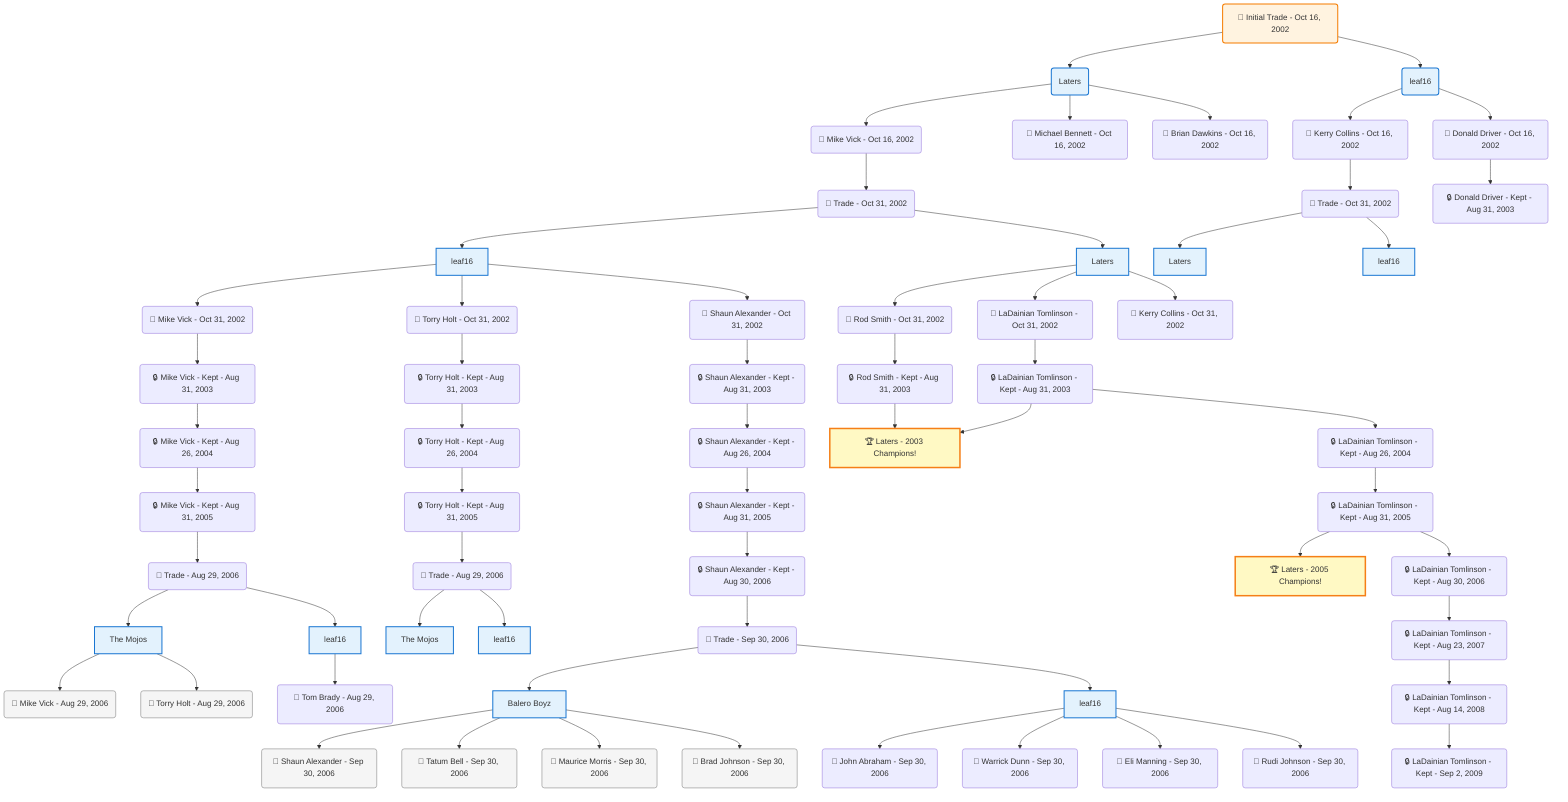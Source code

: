 flowchart TD

    TRADE_MAIN("🔄 Initial Trade - Oct 16, 2002")
    TEAM_1("Laters")
    TEAM_2("leaf16")
    NODE_64b9c511-e8e5-4d1c-a31d-3457d4ef4b51("🔄 Mike Vick - Oct 16, 2002")
    TRADE_ecb363f6-749f-4b78-81b5-ac8cc8dfc2c8_3("🔄 Trade - Oct 31, 2002")
    TEAM_66fb98f4-89a7-45f9-893a-b41d71e6249d_4["leaf16"]
    NODE_b8a6bd45-6869-47d5-943a-c70f6141281e("🔄 Mike Vick - Oct 31, 2002")
    NODE_06941645-2324-46b3-95db-ec2968b43d72("🔒 Mike Vick - Kept - Aug 31, 2003")
    NODE_bbd816d6-e209-45ba-915e-ddc54b30da69("🔒 Mike Vick - Kept - Aug 26, 2004")
    NODE_1e936bd3-5f43-4b4e-ab56-0b1434315a9f("🔒 Mike Vick - Kept - Aug 31, 2005")
    TRADE_4b4200bc-f4f8-4c0a-91e9-3bcf023a19fc_5("🔄 Trade - Aug 29, 2006")
    TEAM_bbe2d0ad-54cf-4c22-be82-b2a5f262a157_6["The Mojos"]
    NODE_a84b1339-2222-46b2-afd2-1d93bebc3e81("🔄 Mike Vick - Aug 29, 2006")
    NODE_731880e4-cb9b-41c6-ba9e-4b35c4064782("🔄 Torry Holt - Aug 29, 2006")
    TEAM_66fb98f4-89a7-45f9-893a-b41d71e6249d_7["leaf16"]
    NODE_3b5c6ad6-6bc1-4c4a-9de7-34666e225c10("🔄 Tom Brady - Aug 29, 2006")
    NODE_4152bb42-d8bd-4bf0-b1a6-5b8b44d0be4e("🔄 Torry Holt - Oct 31, 2002")
    NODE_0fca75bb-6486-4f38-89b3-cc123021bf5a("🔒 Torry Holt - Kept - Aug 31, 2003")
    NODE_507e3b8c-1b93-4784-ba2c-683be1d3e430("🔒 Torry Holt - Kept - Aug 26, 2004")
    NODE_dab64b72-be25-4007-9eee-a41d9c39343b("🔒 Torry Holt - Kept - Aug 31, 2005")
    TRADE_4b4200bc-f4f8-4c0a-91e9-3bcf023a19fc_8("🔄 Trade - Aug 29, 2006")
    TEAM_bbe2d0ad-54cf-4c22-be82-b2a5f262a157_9["The Mojos"]
    TEAM_66fb98f4-89a7-45f9-893a-b41d71e6249d_10["leaf16"]
    NODE_a42ff5df-1e2a-4156-b66f-e93f162fd47b("🔄 Shaun Alexander - Oct 31, 2002")
    NODE_af9cf675-8511-4b26-b2f8-343cffaf0b7d("🔒 Shaun Alexander - Kept - Aug 31, 2003")
    NODE_3e317488-7e08-47cc-bb44-81d29a580104("🔒 Shaun Alexander - Kept - Aug 26, 2004")
    NODE_9daeb6c0-d27e-4679-b420-412aa288ba25("🔒 Shaun Alexander - Kept - Aug 31, 2005")
    NODE_620a9cd7-3bc6-4234-a5a7-e31f928d4547("🔒 Shaun Alexander - Kept - Aug 30, 2006")
    TRADE_468949ed-79e0-46a1-981b-c08d40125368_11("🔄 Trade - Sep 30, 2006")
    TEAM_2feaf03e-fb22-498e-ac8f-e596b6ba7810_12["Balero Boyz"]
    NODE_02cc3caf-43e2-487f-9297-b29d5f409bd1("🔄 Shaun Alexander - Sep 30, 2006")
    NODE_958747a0-4bec-40d4-9fc4-390420f1842d("🔄 Tatum Bell - Sep 30, 2006")
    NODE_365ade14-9c72-4138-9e52-67adcb5c09ee("🔄 Maurice Morris - Sep 30, 2006")
    NODE_f44bd581-9b75-409f-8eda-f754bad1ac42("🔄 Brad Johnson - Sep 30, 2006")
    TEAM_66fb98f4-89a7-45f9-893a-b41d71e6249d_13["leaf16"]
    NODE_0eaafe82-f3a3-42fa-a9e6-44bafffcd9c8("🔄 John Abraham - Sep 30, 2006")
    NODE_307684ae-e795-4b37-9d55-68a5e9b90594("🔄 Warrick Dunn - Sep 30, 2006")
    NODE_da3300c7-591d-4427-937d-cd5c1e5f9021("🔄 Eli Manning - Sep 30, 2006")
    NODE_56022d3d-3f0e-42e8-a237-ce1e49665300("🔄 Rudi Johnson - Sep 30, 2006")
    TEAM_825928a9-7194-43aa-b7ae-fc78c2510b16_14["Laters"]
    NODE_72ec27e6-41d7-4b18-8eb2-411f09c6b5e9("🔄 Rod Smith - Oct 31, 2002")
    NODE_9e717257-35ed-4868-98c1-19dfafedd963("🔒 Rod Smith - Kept - Aug 31, 2003")
    CHAMP_825928a9-7194-43aa-b7ae-fc78c2510b16_2003["🏆 Laters - 2003 Champions!"]
    NODE_41ac02a4-8519-4cff-aa69-4bdd7c39adf9("🔄 LaDainian Tomlinson - Oct 31, 2002")
    NODE_de384dec-6e0b-41df-b17b-04831f8690a0("🔒 LaDainian Tomlinson - Kept - Aug 31, 2003")
    NODE_7c852b50-23ce-4112-a55d-945fb238c863("🔒 LaDainian Tomlinson - Kept - Aug 26, 2004")
    NODE_605bb8a1-ae82-4104-afab-e5dc47388c22("🔒 LaDainian Tomlinson - Kept - Aug 31, 2005")
    CHAMP_825928a9-7194-43aa-b7ae-fc78c2510b16_2005["🏆 Laters - 2005 Champions!"]
    NODE_1121c35e-c901-49d5-bf2c-d668ae75c414("🔒 LaDainian Tomlinson - Kept - Aug 30, 2006")
    NODE_718c7863-cfea-46da-a35a-133ebb90a792("🔒 LaDainian Tomlinson - Kept - Aug 23, 2007")
    NODE_dfd3258f-1c78-4a84-9952-14941d86195e("🔒 LaDainian Tomlinson - Kept - Aug 14, 2008")
    NODE_89fbf884-d442-4e16-becf-45c02c489920("🔒 LaDainian Tomlinson - Kept - Sep 2, 2009")
    NODE_579bb2b7-25e3-4139-942e-c6c43dea2a32("🔄 Kerry Collins - Oct 31, 2002")
    NODE_3d348e29-c893-4abd-be03-51fbd72ad8f2("🔄 Michael Bennett - Oct 16, 2002")
    NODE_f4985224-daa1-460e-872b-580dc1814fec("🔄 Brian Dawkins - Oct 16, 2002")
    NODE_824776d2-9096-43fa-9602-6def9f622144("🔄 Kerry Collins - Oct 16, 2002")
    TRADE_ecb363f6-749f-4b78-81b5-ac8cc8dfc2c8_15("🔄 Trade - Oct 31, 2002")
    TEAM_825928a9-7194-43aa-b7ae-fc78c2510b16_16["Laters"]
    TEAM_66fb98f4-89a7-45f9-893a-b41d71e6249d_17["leaf16"]
    NODE_535b998c-f93b-4eff-96f2-7175fc1d27cd("🔄 Donald Driver - Oct 16, 2002")
    NODE_a6f39c43-ca59-49e5-a600-de7328344b43("🔒 Donald Driver - Kept - Aug 31, 2003")

    TRADE_MAIN --> TEAM_1
    TRADE_MAIN --> TEAM_2
    TEAM_1 --> NODE_64b9c511-e8e5-4d1c-a31d-3457d4ef4b51
    NODE_64b9c511-e8e5-4d1c-a31d-3457d4ef4b51 --> TRADE_ecb363f6-749f-4b78-81b5-ac8cc8dfc2c8_3
    TRADE_ecb363f6-749f-4b78-81b5-ac8cc8dfc2c8_3 --> TEAM_66fb98f4-89a7-45f9-893a-b41d71e6249d_4
    TEAM_66fb98f4-89a7-45f9-893a-b41d71e6249d_4 --> NODE_b8a6bd45-6869-47d5-943a-c70f6141281e
    NODE_b8a6bd45-6869-47d5-943a-c70f6141281e --> NODE_06941645-2324-46b3-95db-ec2968b43d72
    NODE_06941645-2324-46b3-95db-ec2968b43d72 --> NODE_bbd816d6-e209-45ba-915e-ddc54b30da69
    NODE_bbd816d6-e209-45ba-915e-ddc54b30da69 --> NODE_1e936bd3-5f43-4b4e-ab56-0b1434315a9f
    NODE_1e936bd3-5f43-4b4e-ab56-0b1434315a9f --> TRADE_4b4200bc-f4f8-4c0a-91e9-3bcf023a19fc_5
    TRADE_4b4200bc-f4f8-4c0a-91e9-3bcf023a19fc_5 --> TEAM_bbe2d0ad-54cf-4c22-be82-b2a5f262a157_6
    TEAM_bbe2d0ad-54cf-4c22-be82-b2a5f262a157_6 --> NODE_a84b1339-2222-46b2-afd2-1d93bebc3e81
    TEAM_bbe2d0ad-54cf-4c22-be82-b2a5f262a157_6 --> NODE_731880e4-cb9b-41c6-ba9e-4b35c4064782
    TRADE_4b4200bc-f4f8-4c0a-91e9-3bcf023a19fc_5 --> TEAM_66fb98f4-89a7-45f9-893a-b41d71e6249d_7
    TEAM_66fb98f4-89a7-45f9-893a-b41d71e6249d_7 --> NODE_3b5c6ad6-6bc1-4c4a-9de7-34666e225c10
    TEAM_66fb98f4-89a7-45f9-893a-b41d71e6249d_4 --> NODE_4152bb42-d8bd-4bf0-b1a6-5b8b44d0be4e
    NODE_4152bb42-d8bd-4bf0-b1a6-5b8b44d0be4e --> NODE_0fca75bb-6486-4f38-89b3-cc123021bf5a
    NODE_0fca75bb-6486-4f38-89b3-cc123021bf5a --> NODE_507e3b8c-1b93-4784-ba2c-683be1d3e430
    NODE_507e3b8c-1b93-4784-ba2c-683be1d3e430 --> NODE_dab64b72-be25-4007-9eee-a41d9c39343b
    NODE_dab64b72-be25-4007-9eee-a41d9c39343b --> TRADE_4b4200bc-f4f8-4c0a-91e9-3bcf023a19fc_8
    TRADE_4b4200bc-f4f8-4c0a-91e9-3bcf023a19fc_8 --> TEAM_bbe2d0ad-54cf-4c22-be82-b2a5f262a157_9
    TRADE_4b4200bc-f4f8-4c0a-91e9-3bcf023a19fc_8 --> TEAM_66fb98f4-89a7-45f9-893a-b41d71e6249d_10
    TEAM_66fb98f4-89a7-45f9-893a-b41d71e6249d_4 --> NODE_a42ff5df-1e2a-4156-b66f-e93f162fd47b
    NODE_a42ff5df-1e2a-4156-b66f-e93f162fd47b --> NODE_af9cf675-8511-4b26-b2f8-343cffaf0b7d
    NODE_af9cf675-8511-4b26-b2f8-343cffaf0b7d --> NODE_3e317488-7e08-47cc-bb44-81d29a580104
    NODE_3e317488-7e08-47cc-bb44-81d29a580104 --> NODE_9daeb6c0-d27e-4679-b420-412aa288ba25
    NODE_9daeb6c0-d27e-4679-b420-412aa288ba25 --> NODE_620a9cd7-3bc6-4234-a5a7-e31f928d4547
    NODE_620a9cd7-3bc6-4234-a5a7-e31f928d4547 --> TRADE_468949ed-79e0-46a1-981b-c08d40125368_11
    TRADE_468949ed-79e0-46a1-981b-c08d40125368_11 --> TEAM_2feaf03e-fb22-498e-ac8f-e596b6ba7810_12
    TEAM_2feaf03e-fb22-498e-ac8f-e596b6ba7810_12 --> NODE_02cc3caf-43e2-487f-9297-b29d5f409bd1
    TEAM_2feaf03e-fb22-498e-ac8f-e596b6ba7810_12 --> NODE_958747a0-4bec-40d4-9fc4-390420f1842d
    TEAM_2feaf03e-fb22-498e-ac8f-e596b6ba7810_12 --> NODE_365ade14-9c72-4138-9e52-67adcb5c09ee
    TEAM_2feaf03e-fb22-498e-ac8f-e596b6ba7810_12 --> NODE_f44bd581-9b75-409f-8eda-f754bad1ac42
    TRADE_468949ed-79e0-46a1-981b-c08d40125368_11 --> TEAM_66fb98f4-89a7-45f9-893a-b41d71e6249d_13
    TEAM_66fb98f4-89a7-45f9-893a-b41d71e6249d_13 --> NODE_0eaafe82-f3a3-42fa-a9e6-44bafffcd9c8
    TEAM_66fb98f4-89a7-45f9-893a-b41d71e6249d_13 --> NODE_307684ae-e795-4b37-9d55-68a5e9b90594
    TEAM_66fb98f4-89a7-45f9-893a-b41d71e6249d_13 --> NODE_da3300c7-591d-4427-937d-cd5c1e5f9021
    TEAM_66fb98f4-89a7-45f9-893a-b41d71e6249d_13 --> NODE_56022d3d-3f0e-42e8-a237-ce1e49665300
    TRADE_ecb363f6-749f-4b78-81b5-ac8cc8dfc2c8_3 --> TEAM_825928a9-7194-43aa-b7ae-fc78c2510b16_14
    TEAM_825928a9-7194-43aa-b7ae-fc78c2510b16_14 --> NODE_72ec27e6-41d7-4b18-8eb2-411f09c6b5e9
    NODE_72ec27e6-41d7-4b18-8eb2-411f09c6b5e9 --> NODE_9e717257-35ed-4868-98c1-19dfafedd963
    NODE_9e717257-35ed-4868-98c1-19dfafedd963 --> CHAMP_825928a9-7194-43aa-b7ae-fc78c2510b16_2003
    TEAM_825928a9-7194-43aa-b7ae-fc78c2510b16_14 --> NODE_41ac02a4-8519-4cff-aa69-4bdd7c39adf9
    NODE_41ac02a4-8519-4cff-aa69-4bdd7c39adf9 --> NODE_de384dec-6e0b-41df-b17b-04831f8690a0
    NODE_de384dec-6e0b-41df-b17b-04831f8690a0 --> CHAMP_825928a9-7194-43aa-b7ae-fc78c2510b16_2003
    NODE_de384dec-6e0b-41df-b17b-04831f8690a0 --> NODE_7c852b50-23ce-4112-a55d-945fb238c863
    NODE_7c852b50-23ce-4112-a55d-945fb238c863 --> NODE_605bb8a1-ae82-4104-afab-e5dc47388c22
    NODE_605bb8a1-ae82-4104-afab-e5dc47388c22 --> CHAMP_825928a9-7194-43aa-b7ae-fc78c2510b16_2005
    NODE_605bb8a1-ae82-4104-afab-e5dc47388c22 --> NODE_1121c35e-c901-49d5-bf2c-d668ae75c414
    NODE_1121c35e-c901-49d5-bf2c-d668ae75c414 --> NODE_718c7863-cfea-46da-a35a-133ebb90a792
    NODE_718c7863-cfea-46da-a35a-133ebb90a792 --> NODE_dfd3258f-1c78-4a84-9952-14941d86195e
    NODE_dfd3258f-1c78-4a84-9952-14941d86195e --> NODE_89fbf884-d442-4e16-becf-45c02c489920
    TEAM_825928a9-7194-43aa-b7ae-fc78c2510b16_14 --> NODE_579bb2b7-25e3-4139-942e-c6c43dea2a32
    TEAM_1 --> NODE_3d348e29-c893-4abd-be03-51fbd72ad8f2
    TEAM_1 --> NODE_f4985224-daa1-460e-872b-580dc1814fec
    TEAM_2 --> NODE_824776d2-9096-43fa-9602-6def9f622144
    NODE_824776d2-9096-43fa-9602-6def9f622144 --> TRADE_ecb363f6-749f-4b78-81b5-ac8cc8dfc2c8_15
    TRADE_ecb363f6-749f-4b78-81b5-ac8cc8dfc2c8_15 --> TEAM_825928a9-7194-43aa-b7ae-fc78c2510b16_16
    TRADE_ecb363f6-749f-4b78-81b5-ac8cc8dfc2c8_15 --> TEAM_66fb98f4-89a7-45f9-893a-b41d71e6249d_17
    TEAM_2 --> NODE_535b998c-f93b-4eff-96f2-7175fc1d27cd
    NODE_535b998c-f93b-4eff-96f2-7175fc1d27cd --> NODE_a6f39c43-ca59-49e5-a600-de7328344b43

    %% Node styling
    classDef teamNode fill:#e3f2fd,stroke:#1976d2,stroke-width:2px
    classDef tradeNode fill:#fff3e0,stroke:#f57c00,stroke-width:2px
    classDef playerNode fill:#f3e5f5,stroke:#7b1fa2,stroke-width:1px
    classDef nonRootPlayerNode fill:#f5f5f5,stroke:#757575,stroke-width:1px
    classDef endNode fill:#ffebee,stroke:#c62828,stroke-width:2px
    classDef waiverNode fill:#e8f5e8,stroke:#388e3c,stroke-width:2px
    classDef championshipNode fill:#fff9c4,stroke:#f57f17,stroke-width:3px

    class TEAM_1,TEAM_2,TEAM_66fb98f4-89a7-45f9-893a-b41d71e6249d_4,TEAM_bbe2d0ad-54cf-4c22-be82-b2a5f262a157_6,TEAM_66fb98f4-89a7-45f9-893a-b41d71e6249d_7,TEAM_bbe2d0ad-54cf-4c22-be82-b2a5f262a157_9,TEAM_66fb98f4-89a7-45f9-893a-b41d71e6249d_10,TEAM_2feaf03e-fb22-498e-ac8f-e596b6ba7810_12,TEAM_66fb98f4-89a7-45f9-893a-b41d71e6249d_13,TEAM_825928a9-7194-43aa-b7ae-fc78c2510b16_14,TEAM_825928a9-7194-43aa-b7ae-fc78c2510b16_16,TEAM_66fb98f4-89a7-45f9-893a-b41d71e6249d_17 teamNode
    class CHAMP_825928a9-7194-43aa-b7ae-fc78c2510b16_2003,CHAMP_825928a9-7194-43aa-b7ae-fc78c2510b16_2005 championshipNode
    class NODE_a84b1339-2222-46b2-afd2-1d93bebc3e81,NODE_731880e4-cb9b-41c6-ba9e-4b35c4064782,NODE_02cc3caf-43e2-487f-9297-b29d5f409bd1,NODE_958747a0-4bec-40d4-9fc4-390420f1842d,NODE_365ade14-9c72-4138-9e52-67adcb5c09ee,NODE_f44bd581-9b75-409f-8eda-f754bad1ac42 nonRootPlayerNode
    class TRADE_MAIN tradeNode